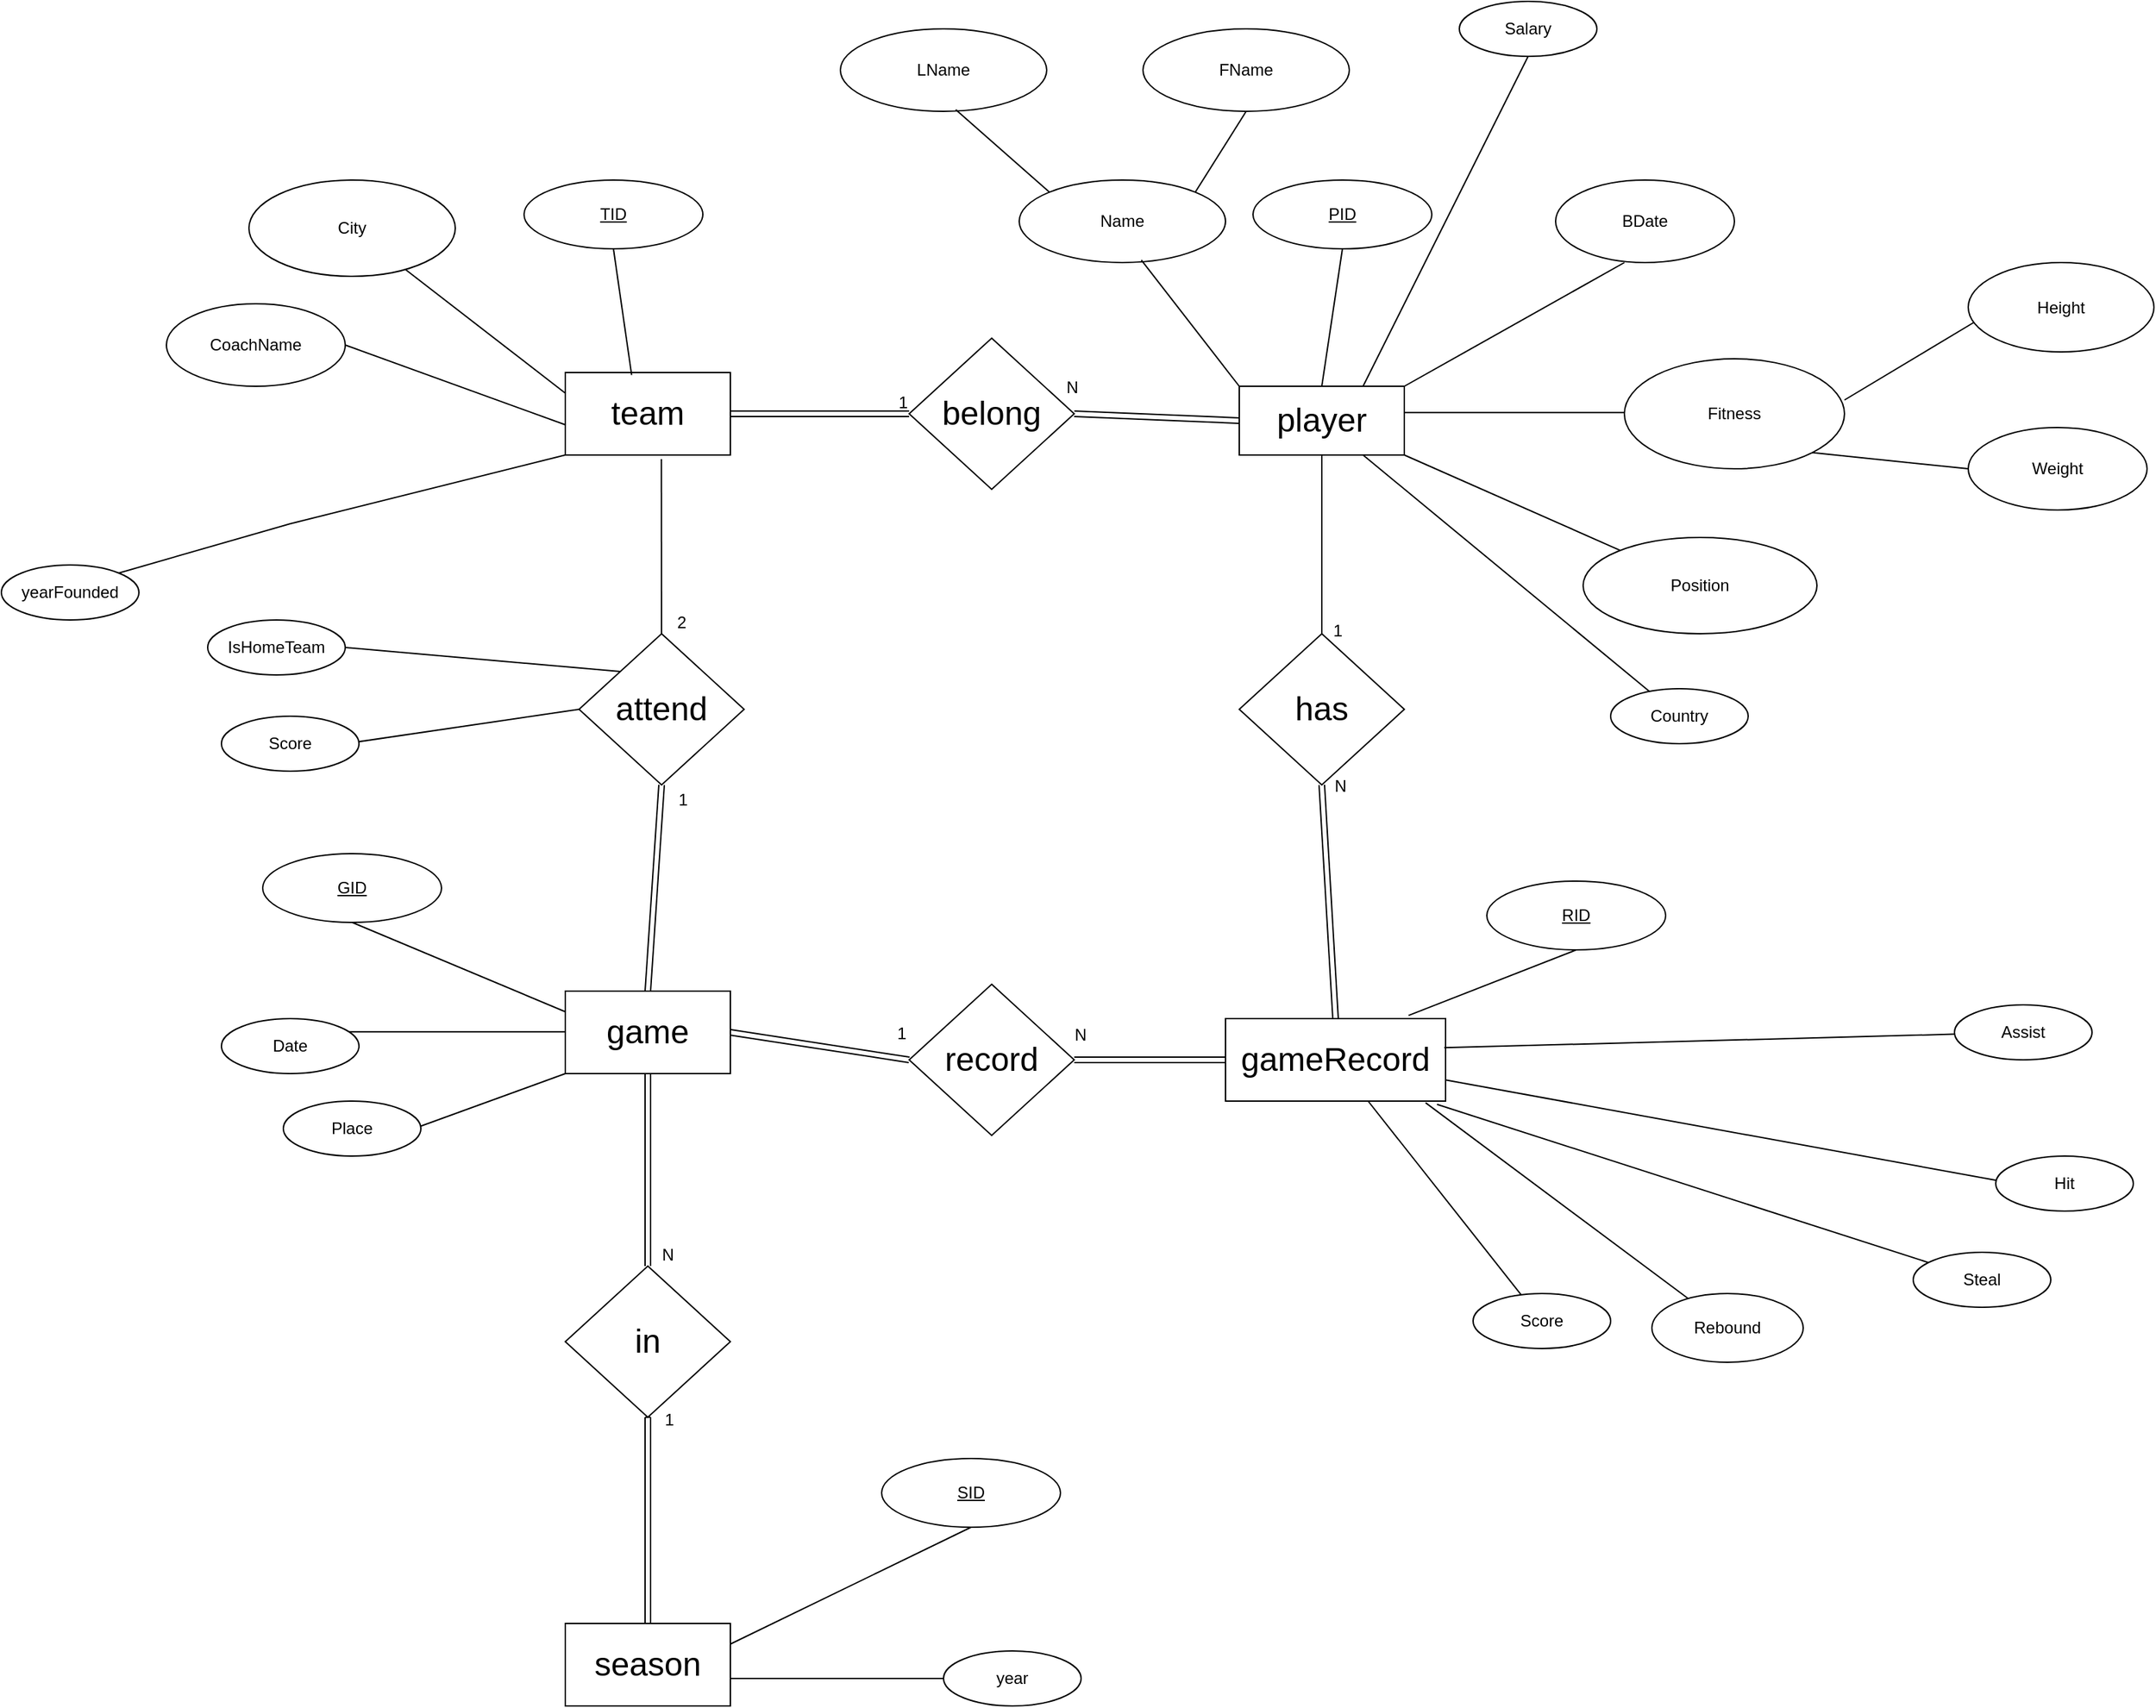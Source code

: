 <mxfile version="24.3.1" type="device">
  <diagram name="Page-1" id="bSxDizArWJc6PZamr7eB">
    <mxGraphModel dx="3235" dy="2580" grid="1" gridSize="10" guides="1" tooltips="1" connect="1" arrows="1" fold="1" page="1" pageScale="1" pageWidth="850" pageHeight="1100" math="0" shadow="0">
      <root>
        <mxCell id="0" />
        <mxCell id="1" parent="0" />
        <mxCell id="98YgMs9rK_HKfB4fXoP2-1" value="&lt;font style=&quot;font-size: 24px;&quot;&gt;team&lt;/font&gt;" style="rounded=0;whiteSpace=wrap;html=1;" vertex="1" parent="1">
          <mxGeometry x="150" y="-60" width="120" height="60" as="geometry" />
        </mxCell>
        <mxCell id="98YgMs9rK_HKfB4fXoP2-2" value="&lt;font style=&quot;font-size: 24px;&quot;&gt;game&lt;/font&gt;" style="rounded=0;whiteSpace=wrap;html=1;" vertex="1" parent="1">
          <mxGeometry x="150" y="390" width="120" height="60" as="geometry" />
        </mxCell>
        <mxCell id="98YgMs9rK_HKfB4fXoP2-3" value="&lt;font style=&quot;font-size: 24px;&quot;&gt;season&lt;/font&gt;" style="rounded=0;whiteSpace=wrap;html=1;" vertex="1" parent="1">
          <mxGeometry x="150" y="850" width="120" height="60" as="geometry" />
        </mxCell>
        <mxCell id="98YgMs9rK_HKfB4fXoP2-11" style="edgeStyle=orthogonalEdgeStyle;rounded=0;orthogonalLoop=1;jettySize=auto;html=1;exitX=0.5;exitY=0;exitDx=0;exitDy=0;" edge="1" parent="1" source="98YgMs9rK_HKfB4fXoP2-4">
          <mxGeometry relative="1" as="geometry">
            <mxPoint x="710" y="430" as="targetPoint" />
          </mxGeometry>
        </mxCell>
        <mxCell id="98YgMs9rK_HKfB4fXoP2-4" value="&lt;font style=&quot;font-size: 24px;&quot;&gt;gameRecord&lt;/font&gt;" style="rounded=0;whiteSpace=wrap;html=1;" vertex="1" parent="1">
          <mxGeometry x="630" y="410" width="160" height="60" as="geometry" />
        </mxCell>
        <mxCell id="98YgMs9rK_HKfB4fXoP2-5" value="&lt;font style=&quot;font-size: 24px;&quot;&gt;player&lt;/font&gt;" style="rounded=0;whiteSpace=wrap;html=1;" vertex="1" parent="1">
          <mxGeometry x="640" y="-50" width="120" height="50" as="geometry" />
        </mxCell>
        <mxCell id="98YgMs9rK_HKfB4fXoP2-6" value="&lt;font style=&quot;font-size: 24px;&quot;&gt;belong&lt;/font&gt;" style="rhombus;whiteSpace=wrap;html=1;" vertex="1" parent="1">
          <mxGeometry x="400" y="-85" width="120" height="110" as="geometry" />
        </mxCell>
        <mxCell id="98YgMs9rK_HKfB4fXoP2-7" value="&lt;font style=&quot;font-size: 24px;&quot;&gt;record&lt;/font&gt;" style="rhombus;whiteSpace=wrap;html=1;" vertex="1" parent="1">
          <mxGeometry x="400" y="385" width="120" height="110" as="geometry" />
        </mxCell>
        <mxCell id="98YgMs9rK_HKfB4fXoP2-8" value="&lt;font style=&quot;font-size: 24px;&quot;&gt;in&lt;/font&gt;" style="rhombus;whiteSpace=wrap;html=1;" vertex="1" parent="1">
          <mxGeometry x="150" y="590" width="120" height="110" as="geometry" />
        </mxCell>
        <mxCell id="98YgMs9rK_HKfB4fXoP2-9" value="&lt;span style=&quot;font-size: 24px;&quot;&gt;attend&lt;/span&gt;" style="rhombus;whiteSpace=wrap;html=1;" vertex="1" parent="1">
          <mxGeometry x="160" y="130" width="120" height="110" as="geometry" />
        </mxCell>
        <mxCell id="98YgMs9rK_HKfB4fXoP2-10" value="&lt;font style=&quot;font-size: 24px;&quot;&gt;has&lt;/font&gt;" style="rhombus;whiteSpace=wrap;html=1;" vertex="1" parent="1">
          <mxGeometry x="640" y="130" width="120" height="110" as="geometry" />
        </mxCell>
        <mxCell id="98YgMs9rK_HKfB4fXoP2-19" value="PID" style="ellipse;whiteSpace=wrap;html=1;align=center;fontStyle=4;" vertex="1" parent="1">
          <mxGeometry x="650" y="-200" width="130" height="50" as="geometry" />
        </mxCell>
        <mxCell id="98YgMs9rK_HKfB4fXoP2-21" value="" style="endArrow=none;html=1;rounded=0;entryX=0.5;entryY=0;entryDx=0;entryDy=0;exitX=0.5;exitY=1;exitDx=0;exitDy=0;" edge="1" parent="1" source="98YgMs9rK_HKfB4fXoP2-19" target="98YgMs9rK_HKfB4fXoP2-5">
          <mxGeometry relative="1" as="geometry">
            <mxPoint x="360" y="150" as="sourcePoint" />
            <mxPoint x="620" y="50" as="targetPoint" />
          </mxGeometry>
        </mxCell>
        <mxCell id="98YgMs9rK_HKfB4fXoP2-22" value="SID" style="ellipse;whiteSpace=wrap;html=1;align=center;fontStyle=4;" vertex="1" parent="1">
          <mxGeometry x="380" y="730" width="130" height="50" as="geometry" />
        </mxCell>
        <mxCell id="98YgMs9rK_HKfB4fXoP2-23" value="" style="endArrow=none;html=1;rounded=0;entryX=1;entryY=0.25;entryDx=0;entryDy=0;exitX=0.5;exitY=1;exitDx=0;exitDy=0;" edge="1" parent="1" source="98YgMs9rK_HKfB4fXoP2-22" target="98YgMs9rK_HKfB4fXoP2-3">
          <mxGeometry relative="1" as="geometry">
            <mxPoint x="90" y="1080" as="sourcePoint" />
            <mxPoint x="430" y="880" as="targetPoint" />
          </mxGeometry>
        </mxCell>
        <mxCell id="98YgMs9rK_HKfB4fXoP2-24" value="GID" style="ellipse;whiteSpace=wrap;html=1;align=center;fontStyle=4;" vertex="1" parent="1">
          <mxGeometry x="-70" y="290" width="130" height="50" as="geometry" />
        </mxCell>
        <mxCell id="98YgMs9rK_HKfB4fXoP2-25" value="" style="endArrow=none;html=1;rounded=0;entryX=0;entryY=0.25;entryDx=0;entryDy=0;exitX=0.5;exitY=1;exitDx=0;exitDy=0;" edge="1" parent="1" source="98YgMs9rK_HKfB4fXoP2-24" target="98YgMs9rK_HKfB4fXoP2-2">
          <mxGeometry relative="1" as="geometry">
            <mxPoint x="-360" y="640" as="sourcePoint" />
            <mxPoint x="-30" y="445" as="targetPoint" />
          </mxGeometry>
        </mxCell>
        <mxCell id="98YgMs9rK_HKfB4fXoP2-26" value="TID" style="ellipse;whiteSpace=wrap;html=1;align=center;fontStyle=4;" vertex="1" parent="1">
          <mxGeometry x="120" y="-200" width="130" height="50" as="geometry" />
        </mxCell>
        <mxCell id="98YgMs9rK_HKfB4fXoP2-27" value="" style="endArrow=none;html=1;rounded=0;entryX=0.402;entryY=0.031;entryDx=0;entryDy=0;exitX=0.5;exitY=1;exitDx=0;exitDy=0;entryPerimeter=0;" edge="1" parent="1" source="98YgMs9rK_HKfB4fXoP2-26" target="98YgMs9rK_HKfB4fXoP2-1">
          <mxGeometry relative="1" as="geometry">
            <mxPoint x="390" y="180" as="sourcePoint" />
            <mxPoint x="730" y="-20" as="targetPoint" />
          </mxGeometry>
        </mxCell>
        <mxCell id="98YgMs9rK_HKfB4fXoP2-28" value="RID" style="ellipse;whiteSpace=wrap;html=1;align=center;fontStyle=4;" vertex="1" parent="1">
          <mxGeometry x="820" y="310" width="130" height="50" as="geometry" />
        </mxCell>
        <mxCell id="98YgMs9rK_HKfB4fXoP2-29" value="" style="endArrow=none;html=1;rounded=0;entryX=0.832;entryY=-0.039;entryDx=0;entryDy=0;exitX=0.5;exitY=1;exitDx=0;exitDy=0;entryPerimeter=0;" edge="1" parent="1" source="98YgMs9rK_HKfB4fXoP2-28" target="98YgMs9rK_HKfB4fXoP2-4">
          <mxGeometry relative="1" as="geometry">
            <mxPoint x="430" y="630" as="sourcePoint" />
            <mxPoint x="770" y="430" as="targetPoint" />
          </mxGeometry>
        </mxCell>
        <mxCell id="98YgMs9rK_HKfB4fXoP2-31" value="Name" style="ellipse;whiteSpace=wrap;html=1;align=center;" vertex="1" parent="1">
          <mxGeometry x="480" y="-200" width="150" height="60" as="geometry" />
        </mxCell>
        <mxCell id="98YgMs9rK_HKfB4fXoP2-32" value="" style="endArrow=none;html=1;rounded=0;entryX=0;entryY=0;entryDx=0;entryDy=0;exitX=0.592;exitY=0.969;exitDx=0;exitDy=0;exitPerimeter=0;" edge="1" parent="1" source="98YgMs9rK_HKfB4fXoP2-31" target="98YgMs9rK_HKfB4fXoP2-5">
          <mxGeometry relative="1" as="geometry">
            <mxPoint x="360" y="-20" as="sourcePoint" />
            <mxPoint x="520" y="-20" as="targetPoint" />
          </mxGeometry>
        </mxCell>
        <mxCell id="98YgMs9rK_HKfB4fXoP2-33" value="FName" style="ellipse;whiteSpace=wrap;html=1;align=center;" vertex="1" parent="1">
          <mxGeometry x="570" y="-310" width="150" height="60" as="geometry" />
        </mxCell>
        <mxCell id="98YgMs9rK_HKfB4fXoP2-34" value="LName" style="ellipse;whiteSpace=wrap;html=1;align=center;" vertex="1" parent="1">
          <mxGeometry x="350" y="-310" width="150" height="60" as="geometry" />
        </mxCell>
        <mxCell id="98YgMs9rK_HKfB4fXoP2-35" value="" style="endArrow=none;html=1;rounded=0;entryX=1;entryY=0;entryDx=0;entryDy=0;exitX=0.5;exitY=1;exitDx=0;exitDy=0;" edge="1" parent="1" source="98YgMs9rK_HKfB4fXoP2-33" target="98YgMs9rK_HKfB4fXoP2-31">
          <mxGeometry relative="1" as="geometry">
            <mxPoint x="579" y="-132" as="sourcePoint" />
            <mxPoint x="650" y="-40" as="targetPoint" />
            <Array as="points" />
          </mxGeometry>
        </mxCell>
        <mxCell id="98YgMs9rK_HKfB4fXoP2-36" value="" style="endArrow=none;html=1;rounded=0;entryX=0;entryY=0;entryDx=0;entryDy=0;exitX=0.559;exitY=0.979;exitDx=0;exitDy=0;exitPerimeter=0;" edge="1" parent="1" source="98YgMs9rK_HKfB4fXoP2-34" target="98YgMs9rK_HKfB4fXoP2-31">
          <mxGeometry relative="1" as="geometry">
            <mxPoint x="449" y="-250" as="sourcePoint" />
            <mxPoint x="520" y="-158" as="targetPoint" />
          </mxGeometry>
        </mxCell>
        <mxCell id="98YgMs9rK_HKfB4fXoP2-37" value="" style="endArrow=none;html=1;rounded=0;" edge="1" parent="1">
          <mxGeometry relative="1" as="geometry">
            <mxPoint x="920" y="-140" as="sourcePoint" />
            <mxPoint x="760" y="-50" as="targetPoint" />
          </mxGeometry>
        </mxCell>
        <mxCell id="98YgMs9rK_HKfB4fXoP2-38" value="BDate" style="ellipse;whiteSpace=wrap;html=1;align=center;" vertex="1" parent="1">
          <mxGeometry x="870" y="-200" width="130" height="60" as="geometry" />
        </mxCell>
        <mxCell id="98YgMs9rK_HKfB4fXoP2-39" value="" style="endArrow=none;html=1;rounded=0;" edge="1" parent="1">
          <mxGeometry relative="1" as="geometry">
            <mxPoint x="760" y="-30.91" as="sourcePoint" />
            <mxPoint x="920" y="-30.91" as="targetPoint" />
          </mxGeometry>
        </mxCell>
        <mxCell id="98YgMs9rK_HKfB4fXoP2-40" value="Fitness" style="ellipse;whiteSpace=wrap;html=1;align=center;" vertex="1" parent="1">
          <mxGeometry x="920" y="-70" width="160" height="80" as="geometry" />
        </mxCell>
        <mxCell id="98YgMs9rK_HKfB4fXoP2-41" value="" style="endArrow=none;html=1;rounded=0;" edge="1" parent="1">
          <mxGeometry relative="1" as="geometry">
            <mxPoint x="1080" y="-40" as="sourcePoint" />
            <mxPoint x="1180" y="-100" as="targetPoint" />
          </mxGeometry>
        </mxCell>
        <mxCell id="98YgMs9rK_HKfB4fXoP2-43" value="Height" style="ellipse;whiteSpace=wrap;html=1;align=center;" vertex="1" parent="1">
          <mxGeometry x="1170" y="-140" width="135" height="65" as="geometry" />
        </mxCell>
        <mxCell id="98YgMs9rK_HKfB4fXoP2-44" value="Weight" style="ellipse;whiteSpace=wrap;html=1;align=center;" vertex="1" parent="1">
          <mxGeometry x="1170" y="-20" width="130" height="60" as="geometry" />
        </mxCell>
        <mxCell id="98YgMs9rK_HKfB4fXoP2-45" value="" style="endArrow=none;html=1;rounded=0;entryX=0;entryY=0.5;entryDx=0;entryDy=0;exitX=1;exitY=1;exitDx=0;exitDy=0;" edge="1" parent="1" source="98YgMs9rK_HKfB4fXoP2-40" target="98YgMs9rK_HKfB4fXoP2-44">
          <mxGeometry relative="1" as="geometry">
            <mxPoint x="1090" y="-30" as="sourcePoint" />
            <mxPoint x="1190" y="-90" as="targetPoint" />
            <Array as="points" />
          </mxGeometry>
        </mxCell>
        <mxCell id="98YgMs9rK_HKfB4fXoP2-47" value="" style="endArrow=none;html=1;rounded=0;exitX=1;exitY=1;exitDx=0;exitDy=0;" edge="1" parent="1" source="98YgMs9rK_HKfB4fXoP2-5" target="98YgMs9rK_HKfB4fXoP2-48">
          <mxGeometry relative="1" as="geometry">
            <mxPoint x="770" as="sourcePoint" />
            <mxPoint x="940" y="110" as="targetPoint" />
          </mxGeometry>
        </mxCell>
        <mxCell id="98YgMs9rK_HKfB4fXoP2-48" value="Position" style="ellipse;whiteSpace=wrap;html=1;align=center;" vertex="1" parent="1">
          <mxGeometry x="890" y="60" width="170" height="70" as="geometry" />
        </mxCell>
        <mxCell id="98YgMs9rK_HKfB4fXoP2-49" value="" style="endArrow=none;html=1;rounded=0;exitX=0.75;exitY=1;exitDx=0;exitDy=0;" edge="1" parent="1" source="98YgMs9rK_HKfB4fXoP2-5" target="98YgMs9rK_HKfB4fXoP2-50">
          <mxGeometry relative="1" as="geometry">
            <mxPoint x="720" y="120" as="sourcePoint" />
            <mxPoint x="960" y="190" as="targetPoint" />
          </mxGeometry>
        </mxCell>
        <mxCell id="98YgMs9rK_HKfB4fXoP2-50" value="Country" style="ellipse;whiteSpace=wrap;html=1;align=center;" vertex="1" parent="1">
          <mxGeometry x="910" y="170" width="100" height="40" as="geometry" />
        </mxCell>
        <mxCell id="98YgMs9rK_HKfB4fXoP2-52" value="" style="endArrow=none;html=1;rounded=0;exitX=0;exitY=0.25;exitDx=0;exitDy=0;" edge="1" parent="1" source="98YgMs9rK_HKfB4fXoP2-1" target="98YgMs9rK_HKfB4fXoP2-53">
          <mxGeometry relative="1" as="geometry">
            <mxPoint x="-10" y="-40" as="sourcePoint" />
            <mxPoint x="150" y="-40" as="targetPoint" />
          </mxGeometry>
        </mxCell>
        <mxCell id="98YgMs9rK_HKfB4fXoP2-53" value="City" style="ellipse;whiteSpace=wrap;html=1;align=center;" vertex="1" parent="1">
          <mxGeometry x="-80" y="-200" width="150" height="70" as="geometry" />
        </mxCell>
        <mxCell id="98YgMs9rK_HKfB4fXoP2-54" value="" style="endArrow=none;html=1;rounded=0;exitX=1;exitY=0.5;exitDx=0;exitDy=0;" edge="1" parent="1" source="98YgMs9rK_HKfB4fXoP2-55">
          <mxGeometry relative="1" as="geometry">
            <mxPoint x="10" as="sourcePoint" />
            <mxPoint x="150" y="-22" as="targetPoint" />
          </mxGeometry>
        </mxCell>
        <mxCell id="98YgMs9rK_HKfB4fXoP2-55" value="CoachName" style="ellipse;whiteSpace=wrap;html=1;align=center;" vertex="1" parent="1">
          <mxGeometry x="-140" y="-110" width="130" height="60" as="geometry" />
        </mxCell>
        <mxCell id="98YgMs9rK_HKfB4fXoP2-56" value="" style="endArrow=none;html=1;rounded=0;entryX=0;entryY=1;entryDx=0;entryDy=0;exitX=1;exitY=0;exitDx=0;exitDy=0;" edge="1" parent="1" source="98YgMs9rK_HKfB4fXoP2-57" target="98YgMs9rK_HKfB4fXoP2-1">
          <mxGeometry relative="1" as="geometry">
            <mxPoint x="-170" y="90" as="sourcePoint" />
            <mxPoint x="380" y="30" as="targetPoint" />
            <Array as="points">
              <mxPoint x="-50" y="50" />
            </Array>
          </mxGeometry>
        </mxCell>
        <mxCell id="98YgMs9rK_HKfB4fXoP2-57" value="yearFounded" style="ellipse;whiteSpace=wrap;html=1;align=center;" vertex="1" parent="1">
          <mxGeometry x="-260" y="80" width="100" height="40" as="geometry" />
        </mxCell>
        <mxCell id="98YgMs9rK_HKfB4fXoP2-59" value="" style="endArrow=none;html=1;rounded=0;entryX=0;entryY=0.5;entryDx=0;entryDy=0;" edge="1" parent="1" target="98YgMs9rK_HKfB4fXoP2-9">
          <mxGeometry relative="1" as="geometry">
            <mxPoint x="-10" y="210" as="sourcePoint" />
            <mxPoint x="380" y="340" as="targetPoint" />
          </mxGeometry>
        </mxCell>
        <mxCell id="98YgMs9rK_HKfB4fXoP2-60" value="Score" style="ellipse;whiteSpace=wrap;html=1;align=center;" vertex="1" parent="1">
          <mxGeometry x="-100" y="190" width="100" height="40" as="geometry" />
        </mxCell>
        <mxCell id="98YgMs9rK_HKfB4fXoP2-62" value="" style="endArrow=none;html=1;rounded=0;" edge="1" parent="1">
          <mxGeometry relative="1" as="geometry">
            <mxPoint x="-10" y="419.6" as="sourcePoint" />
            <mxPoint x="150" y="419.6" as="targetPoint" />
          </mxGeometry>
        </mxCell>
        <mxCell id="98YgMs9rK_HKfB4fXoP2-63" value="Date" style="ellipse;whiteSpace=wrap;html=1;align=center;" vertex="1" parent="1">
          <mxGeometry x="-100" y="410" width="100" height="40" as="geometry" />
        </mxCell>
        <mxCell id="98YgMs9rK_HKfB4fXoP2-64" value="" style="endArrow=none;html=1;rounded=0;entryX=0;entryY=1;entryDx=0;entryDy=0;" edge="1" parent="1" target="98YgMs9rK_HKfB4fXoP2-2">
          <mxGeometry relative="1" as="geometry">
            <mxPoint x="40" y="490" as="sourcePoint" />
            <mxPoint x="170" y="490" as="targetPoint" />
          </mxGeometry>
        </mxCell>
        <mxCell id="98YgMs9rK_HKfB4fXoP2-65" value="Place" style="ellipse;whiteSpace=wrap;html=1;align=center;" vertex="1" parent="1">
          <mxGeometry x="-55" y="470" width="100" height="40" as="geometry" />
        </mxCell>
        <mxCell id="98YgMs9rK_HKfB4fXoP2-68" value="" style="endArrow=none;html=1;rounded=0;entryX=0;entryY=0;entryDx=0;entryDy=0;" edge="1" parent="1" target="98YgMs9rK_HKfB4fXoP2-9">
          <mxGeometry relative="1" as="geometry">
            <mxPoint x="-10" y="140" as="sourcePoint" />
            <mxPoint x="320" y="170" as="targetPoint" />
            <Array as="points" />
          </mxGeometry>
        </mxCell>
        <mxCell id="98YgMs9rK_HKfB4fXoP2-69" value="IsHomeTeam" style="ellipse;whiteSpace=wrap;html=1;align=center;" vertex="1" parent="1">
          <mxGeometry x="-110" y="120" width="100" height="40" as="geometry" />
        </mxCell>
        <mxCell id="98YgMs9rK_HKfB4fXoP2-72" value="" style="endArrow=none;html=1;rounded=0;" edge="1" parent="1">
          <mxGeometry relative="1" as="geometry">
            <mxPoint x="270" y="890" as="sourcePoint" />
            <mxPoint x="430" y="890" as="targetPoint" />
          </mxGeometry>
        </mxCell>
        <mxCell id="98YgMs9rK_HKfB4fXoP2-73" value="year" style="ellipse;whiteSpace=wrap;html=1;align=center;" vertex="1" parent="1">
          <mxGeometry x="425" y="870" width="100" height="40" as="geometry" />
        </mxCell>
        <mxCell id="98YgMs9rK_HKfB4fXoP2-78" value="" style="shape=link;html=1;rounded=0;entryX=0.5;entryY=1;entryDx=0;entryDy=0;exitX=0.5;exitY=1;exitDx=0;exitDy=0;" edge="1" parent="1" source="98YgMs9rK_HKfB4fXoP2-8" target="98YgMs9rK_HKfB4fXoP2-8">
          <mxGeometry relative="1" as="geometry">
            <mxPoint x="350" y="720" as="sourcePoint" />
            <mxPoint x="510" y="720" as="targetPoint" />
            <Array as="points">
              <mxPoint x="220" y="850" />
            </Array>
          </mxGeometry>
        </mxCell>
        <mxCell id="98YgMs9rK_HKfB4fXoP2-80" value="" style="shape=link;html=1;rounded=0;exitX=0.5;exitY=0;exitDx=0;exitDy=0;" edge="1" parent="1" source="98YgMs9rK_HKfB4fXoP2-3">
          <mxGeometry relative="1" as="geometry">
            <mxPoint x="350" y="720" as="sourcePoint" />
            <mxPoint x="210" y="700" as="targetPoint" />
          </mxGeometry>
        </mxCell>
        <mxCell id="98YgMs9rK_HKfB4fXoP2-81" value="1" style="resizable=0;html=1;whiteSpace=wrap;align=right;verticalAlign=bottom;" connectable="0" vertex="1" parent="98YgMs9rK_HKfB4fXoP2-80">
          <mxGeometry x="1" relative="1" as="geometry">
            <mxPoint x="20" y="10" as="offset" />
          </mxGeometry>
        </mxCell>
        <mxCell id="98YgMs9rK_HKfB4fXoP2-82" value="" style="shape=link;html=1;rounded=0;exitX=0.5;exitY=1;exitDx=0;exitDy=0;entryX=0.5;entryY=0;entryDx=0;entryDy=0;" edge="1" parent="1" source="98YgMs9rK_HKfB4fXoP2-2" target="98YgMs9rK_HKfB4fXoP2-8">
          <mxGeometry relative="1" as="geometry">
            <mxPoint x="220" y="560" as="sourcePoint" />
            <mxPoint x="380" y="560" as="targetPoint" />
          </mxGeometry>
        </mxCell>
        <mxCell id="98YgMs9rK_HKfB4fXoP2-83" value="N" style="resizable=0;html=1;whiteSpace=wrap;align=right;verticalAlign=bottom;" connectable="0" vertex="1" parent="98YgMs9rK_HKfB4fXoP2-82">
          <mxGeometry x="1" relative="1" as="geometry">
            <mxPoint x="20" as="offset" />
          </mxGeometry>
        </mxCell>
        <mxCell id="98YgMs9rK_HKfB4fXoP2-84" value="" style="endArrow=none;html=1;rounded=0;" edge="1" parent="1" source="98YgMs9rK_HKfB4fXoP2-4">
          <mxGeometry relative="1" as="geometry">
            <mxPoint x="1040" y="529.38" as="sourcePoint" />
            <mxPoint x="1200" y="529.38" as="targetPoint" />
          </mxGeometry>
        </mxCell>
        <mxCell id="98YgMs9rK_HKfB4fXoP2-85" value="Hit" style="ellipse;whiteSpace=wrap;html=1;align=center;" vertex="1" parent="1">
          <mxGeometry x="1190" y="510" width="100" height="40" as="geometry" />
        </mxCell>
        <mxCell id="98YgMs9rK_HKfB4fXoP2-86" value="" style="endArrow=none;html=1;rounded=0;exitX=0.961;exitY=1.04;exitDx=0;exitDy=0;exitPerimeter=0;" edge="1" parent="1" source="98YgMs9rK_HKfB4fXoP2-4" target="98YgMs9rK_HKfB4fXoP2-87">
          <mxGeometry relative="1" as="geometry">
            <mxPoint x="1042.71" y="701.07" as="sourcePoint" />
            <mxPoint x="1180" y="600" as="targetPoint" />
          </mxGeometry>
        </mxCell>
        <mxCell id="98YgMs9rK_HKfB4fXoP2-87" value="Steal" style="ellipse;whiteSpace=wrap;html=1;align=center;" vertex="1" parent="1">
          <mxGeometry x="1130" y="580" width="100" height="40" as="geometry" />
        </mxCell>
        <mxCell id="98YgMs9rK_HKfB4fXoP2-88" value="" style="endArrow=none;html=1;rounded=0;exitX=0.994;exitY=0.353;exitDx=0;exitDy=0;exitPerimeter=0;" edge="1" parent="1" source="98YgMs9rK_HKfB4fXoP2-4" target="98YgMs9rK_HKfB4fXoP2-89">
          <mxGeometry relative="1" as="geometry">
            <mxPoint x="1050" y="420" as="sourcePoint" />
            <mxPoint x="1210" y="420" as="targetPoint" />
          </mxGeometry>
        </mxCell>
        <mxCell id="98YgMs9rK_HKfB4fXoP2-89" value="Assist" style="ellipse;whiteSpace=wrap;html=1;align=center;" vertex="1" parent="1">
          <mxGeometry x="1160" y="400" width="100" height="40" as="geometry" />
        </mxCell>
        <mxCell id="98YgMs9rK_HKfB4fXoP2-91" value="" style="endArrow=none;html=1;rounded=0;" edge="1" parent="1" source="98YgMs9rK_HKfB4fXoP2-4" target="98YgMs9rK_HKfB4fXoP2-92">
          <mxGeometry relative="1" as="geometry">
            <mxPoint x="740" y="580" as="sourcePoint" />
            <mxPoint x="860" y="630" as="targetPoint" />
          </mxGeometry>
        </mxCell>
        <mxCell id="98YgMs9rK_HKfB4fXoP2-92" value="Score" style="ellipse;whiteSpace=wrap;html=1;align=center;" vertex="1" parent="1">
          <mxGeometry x="810.0" y="610" width="100" height="40" as="geometry" />
        </mxCell>
        <mxCell id="98YgMs9rK_HKfB4fXoP2-93" value="" style="endArrow=none;html=1;rounded=0;exitX=0.909;exitY=1.02;exitDx=0;exitDy=0;exitPerimeter=0;" edge="1" parent="1" source="98YgMs9rK_HKfB4fXoP2-4" target="98YgMs9rK_HKfB4fXoP2-94">
          <mxGeometry relative="1" as="geometry">
            <mxPoint x="780" y="480" as="sourcePoint" />
            <mxPoint x="990" y="630" as="targetPoint" />
          </mxGeometry>
        </mxCell>
        <mxCell id="98YgMs9rK_HKfB4fXoP2-94" value="Rebound" style="ellipse;whiteSpace=wrap;html=1;align=center;" vertex="1" parent="1">
          <mxGeometry x="940" y="610" width="110" height="50" as="geometry" />
        </mxCell>
        <mxCell id="98YgMs9rK_HKfB4fXoP2-95" value="" style="shape=link;html=1;rounded=0;exitX=0.5;exitY=0;exitDx=0;exitDy=0;entryX=0.5;entryY=1;entryDx=0;entryDy=0;" edge="1" parent="1" source="98YgMs9rK_HKfB4fXoP2-2" target="98YgMs9rK_HKfB4fXoP2-9">
          <mxGeometry relative="1" as="geometry">
            <mxPoint x="300" y="190" as="sourcePoint" />
            <mxPoint x="460" y="190" as="targetPoint" />
          </mxGeometry>
        </mxCell>
        <mxCell id="98YgMs9rK_HKfB4fXoP2-96" value="1" style="resizable=0;html=1;whiteSpace=wrap;align=right;verticalAlign=bottom;" connectable="0" vertex="1" parent="98YgMs9rK_HKfB4fXoP2-95">
          <mxGeometry x="1" relative="1" as="geometry">
            <mxPoint x="20" y="20" as="offset" />
          </mxGeometry>
        </mxCell>
        <mxCell id="98YgMs9rK_HKfB4fXoP2-99" value="" style="endArrow=none;html=1;rounded=0;exitX=0.582;exitY=1.051;exitDx=0;exitDy=0;exitPerimeter=0;" edge="1" parent="1" source="98YgMs9rK_HKfB4fXoP2-1" target="98YgMs9rK_HKfB4fXoP2-9">
          <mxGeometry relative="1" as="geometry">
            <mxPoint x="350" y="140" as="sourcePoint" />
            <mxPoint x="510" y="140" as="targetPoint" />
          </mxGeometry>
        </mxCell>
        <mxCell id="98YgMs9rK_HKfB4fXoP2-100" value="2" style="resizable=0;html=1;whiteSpace=wrap;align=right;verticalAlign=bottom;" connectable="0" vertex="1" parent="98YgMs9rK_HKfB4fXoP2-99">
          <mxGeometry x="1" relative="1" as="geometry">
            <mxPoint x="20" as="offset" />
          </mxGeometry>
        </mxCell>
        <mxCell id="98YgMs9rK_HKfB4fXoP2-101" value="" style="shape=link;html=1;rounded=0;entryX=0;entryY=0.5;entryDx=0;entryDy=0;" edge="1" parent="1" source="98YgMs9rK_HKfB4fXoP2-1" target="98YgMs9rK_HKfB4fXoP2-6">
          <mxGeometry relative="1" as="geometry">
            <mxPoint x="270" y="-25.67" as="sourcePoint" />
            <mxPoint x="400" y="-30" as="targetPoint" />
          </mxGeometry>
        </mxCell>
        <mxCell id="98YgMs9rK_HKfB4fXoP2-102" value="1" style="resizable=0;html=1;whiteSpace=wrap;align=right;verticalAlign=bottom;" connectable="0" vertex="1" parent="98YgMs9rK_HKfB4fXoP2-101">
          <mxGeometry x="1" relative="1" as="geometry" />
        </mxCell>
        <mxCell id="98YgMs9rK_HKfB4fXoP2-103" value="" style="shape=link;html=1;rounded=0;exitX=1;exitY=0.5;exitDx=0;exitDy=0;entryX=0;entryY=0.5;entryDx=0;entryDy=0;" edge="1" parent="1" source="98YgMs9rK_HKfB4fXoP2-6" target="98YgMs9rK_HKfB4fXoP2-5">
          <mxGeometry relative="1" as="geometry">
            <mxPoint x="520" y="-30.67" as="sourcePoint" />
            <mxPoint x="650" y="-30" as="targetPoint" />
          </mxGeometry>
        </mxCell>
        <mxCell id="98YgMs9rK_HKfB4fXoP2-104" value="N" style="resizable=0;html=1;whiteSpace=wrap;align=right;verticalAlign=bottom;" connectable="0" vertex="1" parent="98YgMs9rK_HKfB4fXoP2-103">
          <mxGeometry x="1" relative="1" as="geometry">
            <mxPoint x="-115" y="-15" as="offset" />
          </mxGeometry>
        </mxCell>
        <mxCell id="98YgMs9rK_HKfB4fXoP2-107" value="" style="endArrow=none;html=1;rounded=0;exitX=0.5;exitY=1;exitDx=0;exitDy=0;entryX=0.5;entryY=0;entryDx=0;entryDy=0;" edge="1" parent="1" source="98YgMs9rK_HKfB4fXoP2-5" target="98YgMs9rK_HKfB4fXoP2-10">
          <mxGeometry relative="1" as="geometry">
            <mxPoint x="580" y="70" as="sourcePoint" />
            <mxPoint x="740" y="70" as="targetPoint" />
          </mxGeometry>
        </mxCell>
        <mxCell id="98YgMs9rK_HKfB4fXoP2-108" value="1" style="resizable=0;html=1;whiteSpace=wrap;align=right;verticalAlign=bottom;" connectable="0" vertex="1" parent="1">
          <mxGeometry x="430" y="-2.274e-13" as="geometry">
            <mxPoint x="286" y="137" as="offset" />
          </mxGeometry>
        </mxCell>
        <mxCell id="98YgMs9rK_HKfB4fXoP2-109" value="" style="shape=link;html=1;rounded=0;exitX=0.5;exitY=0;exitDx=0;exitDy=0;entryX=0.5;entryY=1;entryDx=0;entryDy=0;" edge="1" parent="1" source="98YgMs9rK_HKfB4fXoP2-4" target="98YgMs9rK_HKfB4fXoP2-10">
          <mxGeometry relative="1" as="geometry">
            <mxPoint x="580" y="340" as="sourcePoint" />
            <mxPoint x="740" y="340" as="targetPoint" />
          </mxGeometry>
        </mxCell>
        <mxCell id="98YgMs9rK_HKfB4fXoP2-110" value="N" style="resizable=0;html=1;whiteSpace=wrap;align=right;verticalAlign=bottom;" connectable="0" vertex="1" parent="98YgMs9rK_HKfB4fXoP2-109">
          <mxGeometry x="1" relative="1" as="geometry">
            <mxPoint x="20" y="10" as="offset" />
          </mxGeometry>
        </mxCell>
        <mxCell id="98YgMs9rK_HKfB4fXoP2-111" value="" style="shape=link;html=1;rounded=0;exitX=1;exitY=0.5;exitDx=0;exitDy=0;entryX=0;entryY=0.5;entryDx=0;entryDy=0;" edge="1" parent="1" source="98YgMs9rK_HKfB4fXoP2-7" target="98YgMs9rK_HKfB4fXoP2-4">
          <mxGeometry relative="1" as="geometry">
            <mxPoint x="350" y="320" as="sourcePoint" />
            <mxPoint x="510" y="320" as="targetPoint" />
          </mxGeometry>
        </mxCell>
        <mxCell id="98YgMs9rK_HKfB4fXoP2-112" value="N" style="resizable=0;html=1;whiteSpace=wrap;align=right;verticalAlign=bottom;" connectable="0" vertex="1" parent="98YgMs9rK_HKfB4fXoP2-111">
          <mxGeometry x="1" relative="1" as="geometry">
            <mxPoint x="-100" y="-10" as="offset" />
          </mxGeometry>
        </mxCell>
        <mxCell id="98YgMs9rK_HKfB4fXoP2-113" value="" style="shape=link;html=1;rounded=0;exitX=1;exitY=0.5;exitDx=0;exitDy=0;entryX=0;entryY=0.5;entryDx=0;entryDy=0;" edge="1" parent="1" source="98YgMs9rK_HKfB4fXoP2-2" target="98YgMs9rK_HKfB4fXoP2-7">
          <mxGeometry relative="1" as="geometry">
            <mxPoint x="280" y="429.52" as="sourcePoint" />
            <mxPoint x="440" y="429.52" as="targetPoint" />
          </mxGeometry>
        </mxCell>
        <mxCell id="98YgMs9rK_HKfB4fXoP2-114" value="1" style="resizable=0;html=1;whiteSpace=wrap;align=right;verticalAlign=bottom;" connectable="0" vertex="1" parent="98YgMs9rK_HKfB4fXoP2-113">
          <mxGeometry x="1" relative="1" as="geometry">
            <mxPoint y="-10" as="offset" />
          </mxGeometry>
        </mxCell>
        <mxCell id="98YgMs9rK_HKfB4fXoP2-116" value="" style="endArrow=none;html=1;rounded=0;entryX=0.75;entryY=0;entryDx=0;entryDy=0;exitX=0.5;exitY=1;exitDx=0;exitDy=0;" edge="1" parent="1" source="98YgMs9rK_HKfB4fXoP2-117" target="98YgMs9rK_HKfB4fXoP2-5">
          <mxGeometry relative="1" as="geometry">
            <mxPoint x="860" y="-280" as="sourcePoint" />
            <mxPoint x="440" y="-90" as="targetPoint" />
          </mxGeometry>
        </mxCell>
        <mxCell id="98YgMs9rK_HKfB4fXoP2-117" value="Salary" style="ellipse;whiteSpace=wrap;html=1;align=center;" vertex="1" parent="1">
          <mxGeometry x="800" y="-330" width="100" height="40" as="geometry" />
        </mxCell>
      </root>
    </mxGraphModel>
  </diagram>
</mxfile>
